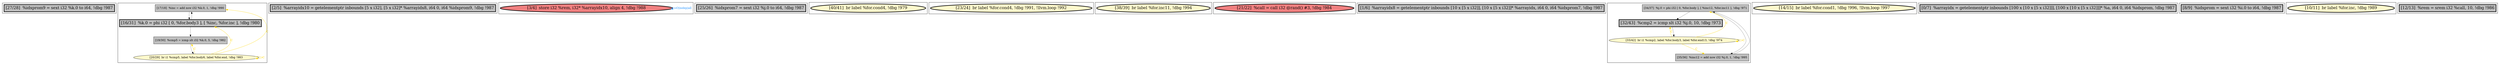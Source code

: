 
digraph G {





subgraph cluster15 {


node490 [penwidth=3.0,fontsize=20,fillcolor=grey,label="[27/28]  %idxprom9 = sext i32 %k.0 to i64, !dbg !987",shape=rectangle,style=filled ]



}

subgraph cluster13 {


node488 [fillcolor=grey,label="[17/18]  %inc = add nsw i32 %k.0, 1, !dbg !990",shape=rectangle,style=filled ]
node487 [penwidth=3.0,fontsize=20,fillcolor=grey,label="[16/31]  %k.0 = phi i32 [ 0, %for.body3 ], [ %inc, %for.inc ], !dbg !980",shape=rectangle,style=filled ]
node485 [fillcolor=grey,label="[19/30]  %cmp5 = icmp slt i32 %k.0, 5, !dbg !982",shape=rectangle,style=filled ]
node486 [fillcolor=lemonchiffon,label="[20/29]  br i1 %cmp5, label %for.body6, label %for.end, !dbg !983",shape=ellipse,style=filled ]

node487->node485 [style=solid,color=black,label="",penwidth=0.5,fontcolor=black ]
node486->node487 [style=solid,color=gold,label="C",penwidth=1.0,fontcolor=gold ]
node488->node487 [style=solid,color=black,label="",penwidth=0.5,fontcolor=black ]
node485->node486 [style=solid,color=black,label="",penwidth=0.5,fontcolor=black ]
node487->node488 [style=solid,color=black,label="",penwidth=0.5,fontcolor=black ]
node486->node488 [style=solid,color=gold,label="C",penwidth=1.0,fontcolor=gold ]
node486->node485 [style=solid,color=gold,label="C",penwidth=1.0,fontcolor=gold ]
node486->node486 [style=solid,color=gold,label="C",penwidth=1.0,fontcolor=gold ]


}

subgraph cluster11 {


node480 [penwidth=3.0,fontsize=20,fillcolor=grey,label="[2/5]  %arrayidx10 = getelementptr inbounds [5 x i32], [5 x i32]* %arrayidx8, i64 0, i64 %idxprom9, !dbg !987",shape=rectangle,style=filled ]



}

subgraph cluster10 {


node479 [penwidth=3.0,fontsize=20,fillcolor=lightcoral,label="[3/4]  store i32 %rem, i32* %arrayidx10, align 4, !dbg !988",shape=ellipse,style=filled ]

node479->node479 [style=solid,color=dodgerblue,label="O|indep|all",penwidth=1.0,fontcolor=dodgerblue ]


}

subgraph cluster9 {


node478 [penwidth=3.0,fontsize=20,fillcolor=grey,label="[25/26]  %idxprom7 = sext i32 %j.0 to i64, !dbg !987",shape=rectangle,style=filled ]



}

subgraph cluster8 {


node477 [penwidth=3.0,fontsize=20,fillcolor=lemonchiffon,label="[40/41]  br label %for.cond4, !dbg !979",shape=ellipse,style=filled ]



}

subgraph cluster7 {


node476 [penwidth=3.0,fontsize=20,fillcolor=lemonchiffon,label="[23/24]  br label %for.cond4, !dbg !991, !llvm.loop !992",shape=ellipse,style=filled ]



}

subgraph cluster14 {


node489 [penwidth=3.0,fontsize=20,fillcolor=lemonchiffon,label="[38/39]  br label %for.inc11, !dbg !994",shape=ellipse,style=filled ]



}

subgraph cluster6 {


node475 [penwidth=3.0,fontsize=20,fillcolor=lightcoral,label="[21/22]  %call = call i32 @rand() #3, !dbg !984",shape=ellipse,style=filled ]



}

subgraph cluster0 {


node469 [penwidth=3.0,fontsize=20,fillcolor=grey,label="[1/6]  %arrayidx8 = getelementptr inbounds [10 x [5 x i32]], [10 x [5 x i32]]* %arrayidx, i64 0, i64 %idxprom7, !dbg !987",shape=rectangle,style=filled ]



}

subgraph cluster12 {


node484 [fillcolor=grey,label="[34/37]  %j.0 = phi i32 [ 0, %for.body ], [ %inc12, %for.inc11 ], !dbg !971",shape=rectangle,style=filled ]
node483 [penwidth=3.0,fontsize=20,fillcolor=grey,label="[32/43]  %cmp2 = icmp slt i32 %j.0, 10, !dbg !973",shape=rectangle,style=filled ]
node481 [fillcolor=lemonchiffon,label="[33/42]  br i1 %cmp2, label %for.body3, label %for.end13, !dbg !974",shape=ellipse,style=filled ]
node482 [fillcolor=grey,label="[35/36]  %inc12 = add nsw i32 %j.0, 1, !dbg !995",shape=rectangle,style=filled ]

node483->node481 [style=solid,color=black,label="",penwidth=0.5,fontcolor=black ]
node481->node482 [style=solid,color=gold,label="C",penwidth=1.0,fontcolor=gold ]
node482->node484 [style=solid,color=black,label="",penwidth=0.5,fontcolor=black ]
node484->node483 [style=solid,color=black,label="",penwidth=0.5,fontcolor=black ]
node484->node482 [style=solid,color=black,label="",penwidth=0.5,fontcolor=black ]
node481->node481 [style=solid,color=gold,label="C",penwidth=1.0,fontcolor=gold ]
node481->node483 [style=solid,color=gold,label="C",penwidth=1.0,fontcolor=gold ]
node481->node484 [style=solid,color=gold,label="C",penwidth=1.0,fontcolor=gold ]


}

subgraph cluster5 {


node474 [penwidth=3.0,fontsize=20,fillcolor=lemonchiffon,label="[14/15]  br label %for.cond1, !dbg !996, !llvm.loop !997",shape=ellipse,style=filled ]



}

subgraph cluster1 {


node470 [penwidth=3.0,fontsize=20,fillcolor=grey,label="[0/7]  %arrayidx = getelementptr inbounds [100 x [10 x [5 x i32]]], [100 x [10 x [5 x i32]]]* %a, i64 0, i64 %idxprom, !dbg !987",shape=rectangle,style=filled ]



}

subgraph cluster2 {


node471 [penwidth=3.0,fontsize=20,fillcolor=grey,label="[8/9]  %idxprom = sext i32 %i.0 to i64, !dbg !987",shape=rectangle,style=filled ]



}

subgraph cluster3 {


node472 [penwidth=3.0,fontsize=20,fillcolor=lemonchiffon,label="[10/11]  br label %for.inc, !dbg !989",shape=ellipse,style=filled ]



}

subgraph cluster4 {


node473 [penwidth=3.0,fontsize=20,fillcolor=grey,label="[12/13]  %rem = srem i32 %call, 10, !dbg !986",shape=rectangle,style=filled ]



}

}
